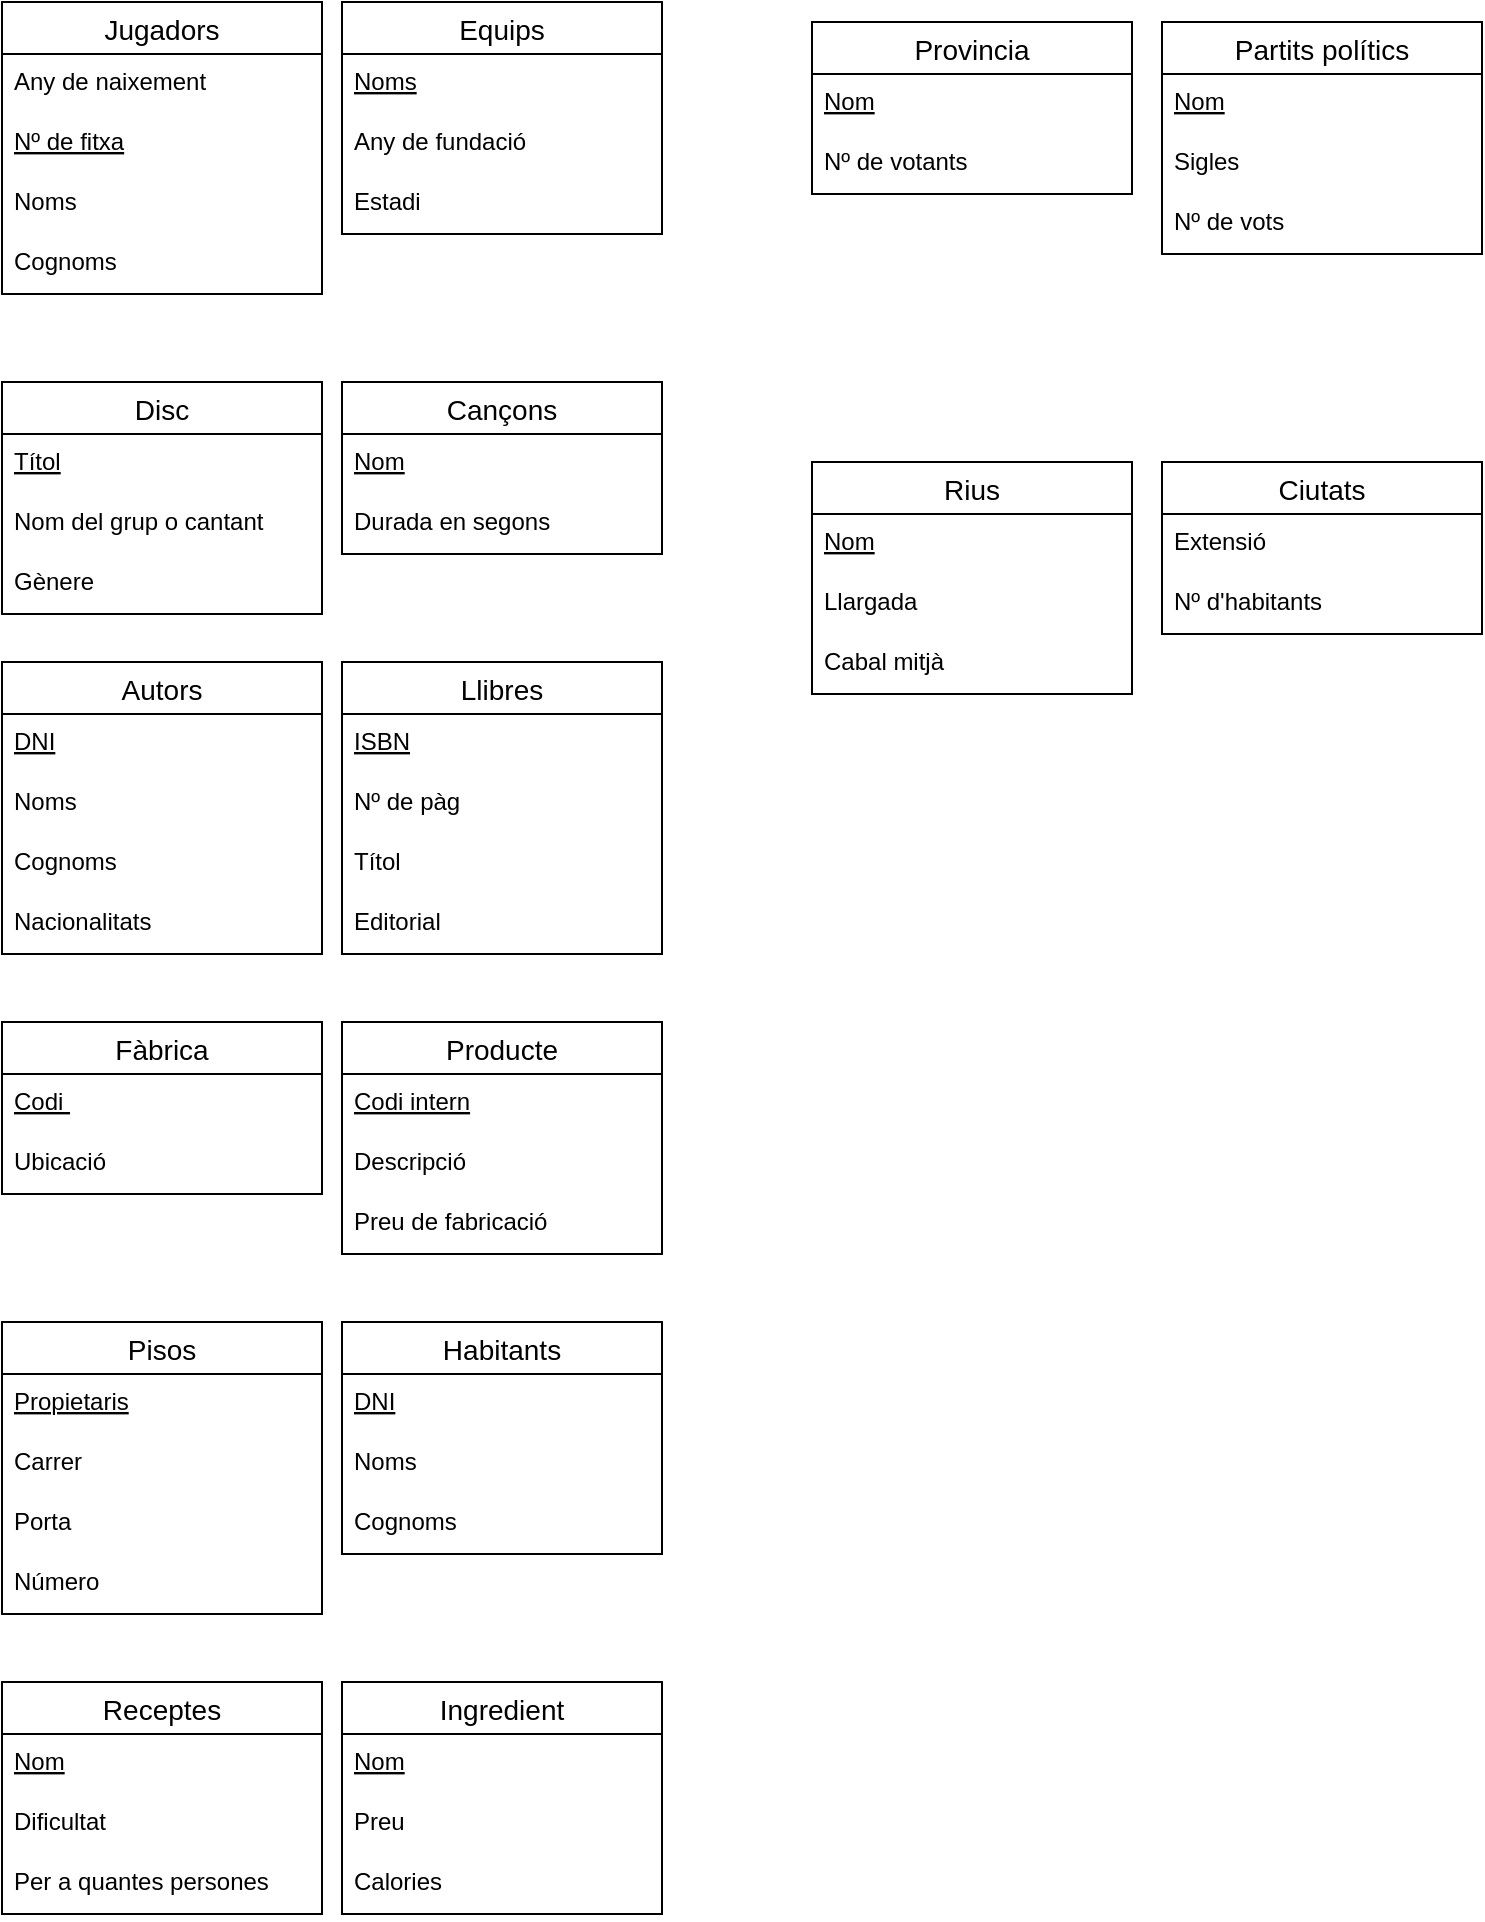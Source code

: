 <mxfile version="13.7.7" type="github">
  <diagram id="R2lEEEUBdFMjLlhIrx00" name="Page-1">
    <mxGraphModel dx="540" dy="571" grid="1" gridSize="10" guides="1" tooltips="1" connect="1" arrows="1" fold="1" page="1" pageScale="1" pageWidth="850" pageHeight="1100" math="0" shadow="0" extFonts="Permanent Marker^https://fonts.googleapis.com/css?family=Permanent+Marker">
      <root>
        <mxCell id="0" />
        <mxCell id="1" parent="0" />
        <mxCell id="PDzHWWyBq2x5YCX1GGAw-12" value="Jugadors" style="swimlane;fontStyle=0;childLayout=stackLayout;horizontal=1;startSize=26;horizontalStack=0;resizeParent=1;resizeParentMax=0;resizeLast=0;collapsible=1;marginBottom=0;align=center;fontSize=14;" vertex="1" parent="1">
          <mxGeometry x="20" y="10" width="160" height="146" as="geometry" />
        </mxCell>
        <mxCell id="PDzHWWyBq2x5YCX1GGAw-13" value="Any de naixement" style="text;strokeColor=none;fillColor=none;spacingLeft=4;spacingRight=4;overflow=hidden;rotatable=0;points=[[0,0.5],[1,0.5]];portConstraint=eastwest;fontSize=12;" vertex="1" parent="PDzHWWyBq2x5YCX1GGAw-12">
          <mxGeometry y="26" width="160" height="30" as="geometry" />
        </mxCell>
        <mxCell id="PDzHWWyBq2x5YCX1GGAw-14" value="Nº de fitxa" style="text;strokeColor=none;fillColor=none;spacingLeft=4;spacingRight=4;overflow=hidden;rotatable=0;points=[[0,0.5],[1,0.5]];portConstraint=eastwest;fontSize=12;fontStyle=4" vertex="1" parent="PDzHWWyBq2x5YCX1GGAw-12">
          <mxGeometry y="56" width="160" height="30" as="geometry" />
        </mxCell>
        <mxCell id="PDzHWWyBq2x5YCX1GGAw-15" value="Noms" style="text;strokeColor=none;fillColor=none;spacingLeft=4;spacingRight=4;overflow=hidden;rotatable=0;points=[[0,0.5],[1,0.5]];portConstraint=eastwest;fontSize=12;" vertex="1" parent="PDzHWWyBq2x5YCX1GGAw-12">
          <mxGeometry y="86" width="160" height="30" as="geometry" />
        </mxCell>
        <mxCell id="PDzHWWyBq2x5YCX1GGAw-16" value="Cognoms" style="text;strokeColor=none;fillColor=none;spacingLeft=4;spacingRight=4;overflow=hidden;rotatable=0;points=[[0,0.5],[1,0.5]];portConstraint=eastwest;fontSize=12;" vertex="1" parent="PDzHWWyBq2x5YCX1GGAw-12">
          <mxGeometry y="116" width="160" height="30" as="geometry" />
        </mxCell>
        <mxCell id="PDzHWWyBq2x5YCX1GGAw-17" value="Equips" style="swimlane;fontStyle=0;childLayout=stackLayout;horizontal=1;startSize=26;horizontalStack=0;resizeParent=1;resizeParentMax=0;resizeLast=0;collapsible=1;marginBottom=0;align=center;fontSize=14;" vertex="1" parent="1">
          <mxGeometry x="190" y="10" width="160" height="116" as="geometry" />
        </mxCell>
        <mxCell id="PDzHWWyBq2x5YCX1GGAw-18" value="Noms" style="text;strokeColor=none;fillColor=none;spacingLeft=4;spacingRight=4;overflow=hidden;rotatable=0;points=[[0,0.5],[1,0.5]];portConstraint=eastwest;fontSize=12;fontStyle=4" vertex="1" parent="PDzHWWyBq2x5YCX1GGAw-17">
          <mxGeometry y="26" width="160" height="30" as="geometry" />
        </mxCell>
        <mxCell id="PDzHWWyBq2x5YCX1GGAw-19" value="Any de fundació" style="text;strokeColor=none;fillColor=none;spacingLeft=4;spacingRight=4;overflow=hidden;rotatable=0;points=[[0,0.5],[1,0.5]];portConstraint=eastwest;fontSize=12;" vertex="1" parent="PDzHWWyBq2x5YCX1GGAw-17">
          <mxGeometry y="56" width="160" height="30" as="geometry" />
        </mxCell>
        <mxCell id="PDzHWWyBq2x5YCX1GGAw-20" value="Estadi" style="text;strokeColor=none;fillColor=none;spacingLeft=4;spacingRight=4;overflow=hidden;rotatable=0;points=[[0,0.5],[1,0.5]];portConstraint=eastwest;fontSize=12;" vertex="1" parent="PDzHWWyBq2x5YCX1GGAw-17">
          <mxGeometry y="86" width="160" height="30" as="geometry" />
        </mxCell>
        <mxCell id="PDzHWWyBq2x5YCX1GGAw-21" value="Disc" style="swimlane;fontStyle=0;childLayout=stackLayout;horizontal=1;startSize=26;horizontalStack=0;resizeParent=1;resizeParentMax=0;resizeLast=0;collapsible=1;marginBottom=0;align=center;fontSize=14;" vertex="1" parent="1">
          <mxGeometry x="20" y="200" width="160" height="116" as="geometry" />
        </mxCell>
        <mxCell id="PDzHWWyBq2x5YCX1GGAw-22" value="Títol" style="text;strokeColor=none;fillColor=none;spacingLeft=4;spacingRight=4;overflow=hidden;rotatable=0;points=[[0,0.5],[1,0.5]];portConstraint=eastwest;fontSize=12;fontStyle=4" vertex="1" parent="PDzHWWyBq2x5YCX1GGAw-21">
          <mxGeometry y="26" width="160" height="30" as="geometry" />
        </mxCell>
        <mxCell id="PDzHWWyBq2x5YCX1GGAw-23" value="Nom del grup o cantant" style="text;strokeColor=none;fillColor=none;spacingLeft=4;spacingRight=4;overflow=hidden;rotatable=0;points=[[0,0.5],[1,0.5]];portConstraint=eastwest;fontSize=12;" vertex="1" parent="PDzHWWyBq2x5YCX1GGAw-21">
          <mxGeometry y="56" width="160" height="30" as="geometry" />
        </mxCell>
        <mxCell id="PDzHWWyBq2x5YCX1GGAw-24" value="Gènere" style="text;strokeColor=none;fillColor=none;spacingLeft=4;spacingRight=4;overflow=hidden;rotatable=0;points=[[0,0.5],[1,0.5]];portConstraint=eastwest;fontSize=12;" vertex="1" parent="PDzHWWyBq2x5YCX1GGAw-21">
          <mxGeometry y="86" width="160" height="30" as="geometry" />
        </mxCell>
        <mxCell id="PDzHWWyBq2x5YCX1GGAw-25" value="Cançons" style="swimlane;fontStyle=0;childLayout=stackLayout;horizontal=1;startSize=26;horizontalStack=0;resizeParent=1;resizeParentMax=0;resizeLast=0;collapsible=1;marginBottom=0;align=center;fontSize=14;" vertex="1" parent="1">
          <mxGeometry x="190" y="200" width="160" height="86" as="geometry" />
        </mxCell>
        <mxCell id="PDzHWWyBq2x5YCX1GGAw-26" value="Nom" style="text;strokeColor=none;fillColor=none;spacingLeft=4;spacingRight=4;overflow=hidden;rotatable=0;points=[[0,0.5],[1,0.5]];portConstraint=eastwest;fontSize=12;fontStyle=4" vertex="1" parent="PDzHWWyBq2x5YCX1GGAw-25">
          <mxGeometry y="26" width="160" height="30" as="geometry" />
        </mxCell>
        <mxCell id="PDzHWWyBq2x5YCX1GGAw-27" value="Durada en segons" style="text;strokeColor=none;fillColor=none;spacingLeft=4;spacingRight=4;overflow=hidden;rotatable=0;points=[[0,0.5],[1,0.5]];portConstraint=eastwest;fontSize=12;" vertex="1" parent="PDzHWWyBq2x5YCX1GGAw-25">
          <mxGeometry y="56" width="160" height="30" as="geometry" />
        </mxCell>
        <mxCell id="PDzHWWyBq2x5YCX1GGAw-1" value="Autors" style="swimlane;fontStyle=0;childLayout=stackLayout;horizontal=1;startSize=26;horizontalStack=0;resizeParent=1;resizeParentMax=0;resizeLast=0;collapsible=1;marginBottom=0;align=center;fontSize=14;" vertex="1" parent="1">
          <mxGeometry x="20" y="340" width="160" height="146" as="geometry" />
        </mxCell>
        <mxCell id="PDzHWWyBq2x5YCX1GGAw-2" value="DNI" style="text;strokeColor=none;fillColor=none;spacingLeft=4;spacingRight=4;overflow=hidden;rotatable=0;points=[[0,0.5],[1,0.5]];portConstraint=eastwest;fontSize=12;fontStyle=4" vertex="1" parent="PDzHWWyBq2x5YCX1GGAw-1">
          <mxGeometry y="26" width="160" height="30" as="geometry" />
        </mxCell>
        <mxCell id="PDzHWWyBq2x5YCX1GGAw-6" value="Noms" style="text;strokeColor=none;fillColor=none;spacingLeft=4;spacingRight=4;overflow=hidden;rotatable=0;points=[[0,0.5],[1,0.5]];portConstraint=eastwest;fontSize=12;" vertex="1" parent="PDzHWWyBq2x5YCX1GGAw-1">
          <mxGeometry y="56" width="160" height="30" as="geometry" />
        </mxCell>
        <mxCell id="PDzHWWyBq2x5YCX1GGAw-5" value="Cognoms" style="text;strokeColor=none;fillColor=none;spacingLeft=4;spacingRight=4;overflow=hidden;rotatable=0;points=[[0,0.5],[1,0.5]];portConstraint=eastwest;fontSize=12;" vertex="1" parent="PDzHWWyBq2x5YCX1GGAw-1">
          <mxGeometry y="86" width="160" height="30" as="geometry" />
        </mxCell>
        <mxCell id="PDzHWWyBq2x5YCX1GGAw-4" value="Nacionalitats" style="text;strokeColor=none;fillColor=none;spacingLeft=4;spacingRight=4;overflow=hidden;rotatable=0;points=[[0,0.5],[1,0.5]];portConstraint=eastwest;fontSize=12;" vertex="1" parent="PDzHWWyBq2x5YCX1GGAw-1">
          <mxGeometry y="116" width="160" height="30" as="geometry" />
        </mxCell>
        <mxCell id="PDzHWWyBq2x5YCX1GGAw-7" value="Llibres" style="swimlane;fontStyle=0;childLayout=stackLayout;horizontal=1;startSize=26;horizontalStack=0;resizeParent=1;resizeParentMax=0;resizeLast=0;collapsible=1;marginBottom=0;align=center;fontSize=14;" vertex="1" parent="1">
          <mxGeometry x="190" y="340" width="160" height="146" as="geometry" />
        </mxCell>
        <mxCell id="PDzHWWyBq2x5YCX1GGAw-8" value="ISBN" style="text;strokeColor=none;fillColor=none;spacingLeft=4;spacingRight=4;overflow=hidden;rotatable=0;points=[[0,0.5],[1,0.5]];portConstraint=eastwest;fontSize=12;fontStyle=4" vertex="1" parent="PDzHWWyBq2x5YCX1GGAw-7">
          <mxGeometry y="26" width="160" height="30" as="geometry" />
        </mxCell>
        <mxCell id="PDzHWWyBq2x5YCX1GGAw-9" value="Nº de pàg" style="text;strokeColor=none;fillColor=none;spacingLeft=4;spacingRight=4;overflow=hidden;rotatable=0;points=[[0,0.5],[1,0.5]];portConstraint=eastwest;fontSize=12;" vertex="1" parent="PDzHWWyBq2x5YCX1GGAw-7">
          <mxGeometry y="56" width="160" height="30" as="geometry" />
        </mxCell>
        <mxCell id="PDzHWWyBq2x5YCX1GGAw-10" value="Títol&#xa;" style="text;strokeColor=none;fillColor=none;spacingLeft=4;spacingRight=4;overflow=hidden;rotatable=0;points=[[0,0.5],[1,0.5]];portConstraint=eastwest;fontSize=12;" vertex="1" parent="PDzHWWyBq2x5YCX1GGAw-7">
          <mxGeometry y="86" width="160" height="30" as="geometry" />
        </mxCell>
        <mxCell id="PDzHWWyBq2x5YCX1GGAw-11" value="Editorial" style="text;strokeColor=none;fillColor=none;spacingLeft=4;spacingRight=4;overflow=hidden;rotatable=0;points=[[0,0.5],[1,0.5]];portConstraint=eastwest;fontSize=12;" vertex="1" parent="PDzHWWyBq2x5YCX1GGAw-7">
          <mxGeometry y="116" width="160" height="30" as="geometry" />
        </mxCell>
        <mxCell id="PDzHWWyBq2x5YCX1GGAw-29" value="Fàbrica" style="swimlane;fontStyle=0;childLayout=stackLayout;horizontal=1;startSize=26;horizontalStack=0;resizeParent=1;resizeParentMax=0;resizeLast=0;collapsible=1;marginBottom=0;align=center;fontSize=14;" vertex="1" parent="1">
          <mxGeometry x="20" y="520" width="160" height="86" as="geometry" />
        </mxCell>
        <mxCell id="PDzHWWyBq2x5YCX1GGAw-31" value="Codi " style="text;strokeColor=none;fillColor=none;spacingLeft=4;spacingRight=4;overflow=hidden;rotatable=0;points=[[0,0.5],[1,0.5]];portConstraint=eastwest;fontSize=12;fontStyle=4" vertex="1" parent="PDzHWWyBq2x5YCX1GGAw-29">
          <mxGeometry y="26" width="160" height="30" as="geometry" />
        </mxCell>
        <mxCell id="PDzHWWyBq2x5YCX1GGAw-32" value="Ubicació" style="text;strokeColor=none;fillColor=none;spacingLeft=4;spacingRight=4;overflow=hidden;rotatable=0;points=[[0,0.5],[1,0.5]];portConstraint=eastwest;fontSize=12;" vertex="1" parent="PDzHWWyBq2x5YCX1GGAw-29">
          <mxGeometry y="56" width="160" height="30" as="geometry" />
        </mxCell>
        <mxCell id="PDzHWWyBq2x5YCX1GGAw-33" value="Producte" style="swimlane;fontStyle=0;childLayout=stackLayout;horizontal=1;startSize=26;horizontalStack=0;resizeParent=1;resizeParentMax=0;resizeLast=0;collapsible=1;marginBottom=0;align=center;fontSize=14;" vertex="1" parent="1">
          <mxGeometry x="190" y="520" width="160" height="116" as="geometry" />
        </mxCell>
        <mxCell id="PDzHWWyBq2x5YCX1GGAw-34" value="Codi intern" style="text;strokeColor=none;fillColor=none;spacingLeft=4;spacingRight=4;overflow=hidden;rotatable=0;points=[[0,0.5],[1,0.5]];portConstraint=eastwest;fontSize=12;fontStyle=4" vertex="1" parent="PDzHWWyBq2x5YCX1GGAw-33">
          <mxGeometry y="26" width="160" height="30" as="geometry" />
        </mxCell>
        <mxCell id="PDzHWWyBq2x5YCX1GGAw-35" value="Descripció" style="text;strokeColor=none;fillColor=none;spacingLeft=4;spacingRight=4;overflow=hidden;rotatable=0;points=[[0,0.5],[1,0.5]];portConstraint=eastwest;fontSize=12;" vertex="1" parent="PDzHWWyBq2x5YCX1GGAw-33">
          <mxGeometry y="56" width="160" height="30" as="geometry" />
        </mxCell>
        <mxCell id="PDzHWWyBq2x5YCX1GGAw-36" value="Preu de fabricació" style="text;strokeColor=none;fillColor=none;spacingLeft=4;spacingRight=4;overflow=hidden;rotatable=0;points=[[0,0.5],[1,0.5]];portConstraint=eastwest;fontSize=12;" vertex="1" parent="PDzHWWyBq2x5YCX1GGAw-33">
          <mxGeometry y="86" width="160" height="30" as="geometry" />
        </mxCell>
        <mxCell id="PDzHWWyBq2x5YCX1GGAw-56" value="Provincia" style="swimlane;fontStyle=0;childLayout=stackLayout;horizontal=1;startSize=26;horizontalStack=0;resizeParent=1;resizeParentMax=0;resizeLast=0;collapsible=1;marginBottom=0;align=center;fontSize=14;" vertex="1" parent="1">
          <mxGeometry x="425" y="20" width="160" height="86" as="geometry" />
        </mxCell>
        <mxCell id="PDzHWWyBq2x5YCX1GGAw-57" value="Nom" style="text;strokeColor=none;fillColor=none;spacingLeft=4;spacingRight=4;overflow=hidden;rotatable=0;points=[[0,0.5],[1,0.5]];portConstraint=eastwest;fontSize=12;fontStyle=4" vertex="1" parent="PDzHWWyBq2x5YCX1GGAw-56">
          <mxGeometry y="26" width="160" height="30" as="geometry" />
        </mxCell>
        <mxCell id="PDzHWWyBq2x5YCX1GGAw-58" value="Nº de votants" style="text;strokeColor=none;fillColor=none;spacingLeft=4;spacingRight=4;overflow=hidden;rotatable=0;points=[[0,0.5],[1,0.5]];portConstraint=eastwest;fontSize=12;" vertex="1" parent="PDzHWWyBq2x5YCX1GGAw-56">
          <mxGeometry y="56" width="160" height="30" as="geometry" />
        </mxCell>
        <mxCell id="PDzHWWyBq2x5YCX1GGAw-37" value="Pisos" style="swimlane;fontStyle=0;childLayout=stackLayout;horizontal=1;startSize=26;horizontalStack=0;resizeParent=1;resizeParentMax=0;resizeLast=0;collapsible=1;marginBottom=0;align=center;fontSize=14;" vertex="1" parent="1">
          <mxGeometry x="20" y="670" width="160" height="146" as="geometry" />
        </mxCell>
        <mxCell id="PDzHWWyBq2x5YCX1GGAw-38" value="Propietaris" style="text;strokeColor=none;fillColor=none;spacingLeft=4;spacingRight=4;overflow=hidden;rotatable=0;points=[[0,0.5],[1,0.5]];portConstraint=eastwest;fontSize=12;fontStyle=4" vertex="1" parent="PDzHWWyBq2x5YCX1GGAw-37">
          <mxGeometry y="26" width="160" height="30" as="geometry" />
        </mxCell>
        <mxCell id="PDzHWWyBq2x5YCX1GGAw-39" value="Carrer" style="text;strokeColor=none;fillColor=none;spacingLeft=4;spacingRight=4;overflow=hidden;rotatable=0;points=[[0,0.5],[1,0.5]];portConstraint=eastwest;fontSize=12;" vertex="1" parent="PDzHWWyBq2x5YCX1GGAw-37">
          <mxGeometry y="56" width="160" height="30" as="geometry" />
        </mxCell>
        <mxCell id="PDzHWWyBq2x5YCX1GGAw-53" value="Porta" style="text;strokeColor=none;fillColor=none;spacingLeft=4;spacingRight=4;overflow=hidden;rotatable=0;points=[[0,0.5],[1,0.5]];portConstraint=eastwest;fontSize=12;" vertex="1" parent="PDzHWWyBq2x5YCX1GGAw-37">
          <mxGeometry y="86" width="160" height="30" as="geometry" />
        </mxCell>
        <mxCell id="PDzHWWyBq2x5YCX1GGAw-40" value="Número" style="text;strokeColor=none;fillColor=none;spacingLeft=4;spacingRight=4;overflow=hidden;rotatable=0;points=[[0,0.5],[1,0.5]];portConstraint=eastwest;fontSize=12;" vertex="1" parent="PDzHWWyBq2x5YCX1GGAw-37">
          <mxGeometry y="116" width="160" height="30" as="geometry" />
        </mxCell>
        <mxCell id="PDzHWWyBq2x5YCX1GGAw-41" value="Habitants" style="swimlane;fontStyle=0;childLayout=stackLayout;horizontal=1;startSize=26;horizontalStack=0;resizeParent=1;resizeParentMax=0;resizeLast=0;collapsible=1;marginBottom=0;align=center;fontSize=14;" vertex="1" parent="1">
          <mxGeometry x="190" y="670" width="160" height="116" as="geometry" />
        </mxCell>
        <mxCell id="PDzHWWyBq2x5YCX1GGAw-42" value="DNI" style="text;strokeColor=none;fillColor=none;spacingLeft=4;spacingRight=4;overflow=hidden;rotatable=0;points=[[0,0.5],[1,0.5]];portConstraint=eastwest;fontSize=12;fontStyle=4" vertex="1" parent="PDzHWWyBq2x5YCX1GGAw-41">
          <mxGeometry y="26" width="160" height="30" as="geometry" />
        </mxCell>
        <mxCell id="PDzHWWyBq2x5YCX1GGAw-43" value="Noms" style="text;strokeColor=none;fillColor=none;spacingLeft=4;spacingRight=4;overflow=hidden;rotatable=0;points=[[0,0.5],[1,0.5]];portConstraint=eastwest;fontSize=12;" vertex="1" parent="PDzHWWyBq2x5YCX1GGAw-41">
          <mxGeometry y="56" width="160" height="30" as="geometry" />
        </mxCell>
        <mxCell id="PDzHWWyBq2x5YCX1GGAw-44" value="Cognoms" style="text;strokeColor=none;fillColor=none;spacingLeft=4;spacingRight=4;overflow=hidden;rotatable=0;points=[[0,0.5],[1,0.5]];portConstraint=eastwest;fontSize=12;" vertex="1" parent="PDzHWWyBq2x5YCX1GGAw-41">
          <mxGeometry y="86" width="160" height="30" as="geometry" />
        </mxCell>
        <mxCell id="PDzHWWyBq2x5YCX1GGAw-77" value="Rius" style="swimlane;fontStyle=0;childLayout=stackLayout;horizontal=1;startSize=26;horizontalStack=0;resizeParent=1;resizeParentMax=0;resizeLast=0;collapsible=1;marginBottom=0;align=center;fontSize=14;" vertex="1" parent="1">
          <mxGeometry x="425" y="240" width="160" height="116" as="geometry" />
        </mxCell>
        <mxCell id="PDzHWWyBq2x5YCX1GGAw-78" value="Nom" style="text;strokeColor=none;fillColor=none;spacingLeft=4;spacingRight=4;overflow=hidden;rotatable=0;points=[[0,0.5],[1,0.5]];portConstraint=eastwest;fontSize=12;fontStyle=4" vertex="1" parent="PDzHWWyBq2x5YCX1GGAw-77">
          <mxGeometry y="26" width="160" height="30" as="geometry" />
        </mxCell>
        <mxCell id="PDzHWWyBq2x5YCX1GGAw-79" value="Llargada" style="text;strokeColor=none;fillColor=none;spacingLeft=4;spacingRight=4;overflow=hidden;rotatable=0;points=[[0,0.5],[1,0.5]];portConstraint=eastwest;fontSize=12;" vertex="1" parent="PDzHWWyBq2x5YCX1GGAw-77">
          <mxGeometry y="56" width="160" height="30" as="geometry" />
        </mxCell>
        <mxCell id="PDzHWWyBq2x5YCX1GGAw-80" value="Cabal mitjà" style="text;strokeColor=none;fillColor=none;spacingLeft=4;spacingRight=4;overflow=hidden;rotatable=0;points=[[0,0.5],[1,0.5]];portConstraint=eastwest;fontSize=12;" vertex="1" parent="PDzHWWyBq2x5YCX1GGAw-77">
          <mxGeometry y="86" width="160" height="30" as="geometry" />
        </mxCell>
        <mxCell id="PDzHWWyBq2x5YCX1GGAw-45" value="Receptes" style="swimlane;fontStyle=0;childLayout=stackLayout;horizontal=1;startSize=26;horizontalStack=0;resizeParent=1;resizeParentMax=0;resizeLast=0;collapsible=1;marginBottom=0;align=center;fontSize=14;" vertex="1" parent="1">
          <mxGeometry x="20" y="850" width="160" height="116" as="geometry" />
        </mxCell>
        <mxCell id="PDzHWWyBq2x5YCX1GGAw-46" value="Nom" style="text;strokeColor=none;fillColor=none;spacingLeft=4;spacingRight=4;overflow=hidden;rotatable=0;points=[[0,0.5],[1,0.5]];portConstraint=eastwest;fontSize=12;fontStyle=4" vertex="1" parent="PDzHWWyBq2x5YCX1GGAw-45">
          <mxGeometry y="26" width="160" height="30" as="geometry" />
        </mxCell>
        <mxCell id="PDzHWWyBq2x5YCX1GGAw-47" value="Dificultat" style="text;strokeColor=none;fillColor=none;spacingLeft=4;spacingRight=4;overflow=hidden;rotatable=0;points=[[0,0.5],[1,0.5]];portConstraint=eastwest;fontSize=12;" vertex="1" parent="PDzHWWyBq2x5YCX1GGAw-45">
          <mxGeometry y="56" width="160" height="30" as="geometry" />
        </mxCell>
        <mxCell id="PDzHWWyBq2x5YCX1GGAw-48" value="Per a quantes persones" style="text;strokeColor=none;fillColor=none;spacingLeft=4;spacingRight=4;overflow=hidden;rotatable=0;points=[[0,0.5],[1,0.5]];portConstraint=eastwest;fontSize=12;" vertex="1" parent="PDzHWWyBq2x5YCX1GGAw-45">
          <mxGeometry y="86" width="160" height="30" as="geometry" />
        </mxCell>
        <mxCell id="PDzHWWyBq2x5YCX1GGAw-49" value="Ingredient" style="swimlane;fontStyle=0;childLayout=stackLayout;horizontal=1;startSize=26;horizontalStack=0;resizeParent=1;resizeParentMax=0;resizeLast=0;collapsible=1;marginBottom=0;align=center;fontSize=14;" vertex="1" parent="1">
          <mxGeometry x="190" y="850" width="160" height="116" as="geometry" />
        </mxCell>
        <mxCell id="PDzHWWyBq2x5YCX1GGAw-50" value="Nom" style="text;strokeColor=none;fillColor=none;spacingLeft=4;spacingRight=4;overflow=hidden;rotatable=0;points=[[0,0.5],[1,0.5]];portConstraint=eastwest;fontSize=12;fontStyle=4" vertex="1" parent="PDzHWWyBq2x5YCX1GGAw-49">
          <mxGeometry y="26" width="160" height="30" as="geometry" />
        </mxCell>
        <mxCell id="PDzHWWyBq2x5YCX1GGAw-51" value="Preu" style="text;strokeColor=none;fillColor=none;spacingLeft=4;spacingRight=4;overflow=hidden;rotatable=0;points=[[0,0.5],[1,0.5]];portConstraint=eastwest;fontSize=12;" vertex="1" parent="PDzHWWyBq2x5YCX1GGAw-49">
          <mxGeometry y="56" width="160" height="30" as="geometry" />
        </mxCell>
        <mxCell id="PDzHWWyBq2x5YCX1GGAw-52" value="Calories" style="text;strokeColor=none;fillColor=none;spacingLeft=4;spacingRight=4;overflow=hidden;rotatable=0;points=[[0,0.5],[1,0.5]];portConstraint=eastwest;fontSize=12;" vertex="1" parent="PDzHWWyBq2x5YCX1GGAw-49">
          <mxGeometry y="86" width="160" height="30" as="geometry" />
        </mxCell>
        <mxCell id="PDzHWWyBq2x5YCX1GGAw-60" value="Partits polítics" style="swimlane;fontStyle=0;childLayout=stackLayout;horizontal=1;startSize=26;horizontalStack=0;resizeParent=1;resizeParentMax=0;resizeLast=0;collapsible=1;marginBottom=0;align=center;fontSize=14;" vertex="1" parent="1">
          <mxGeometry x="600" y="20" width="160" height="116" as="geometry" />
        </mxCell>
        <mxCell id="PDzHWWyBq2x5YCX1GGAw-61" value="Nom" style="text;strokeColor=none;fillColor=none;spacingLeft=4;spacingRight=4;overflow=hidden;rotatable=0;points=[[0,0.5],[1,0.5]];portConstraint=eastwest;fontSize=12;fontStyle=4" vertex="1" parent="PDzHWWyBq2x5YCX1GGAw-60">
          <mxGeometry y="26" width="160" height="30" as="geometry" />
        </mxCell>
        <mxCell id="PDzHWWyBq2x5YCX1GGAw-62" value="Sigles" style="text;strokeColor=none;fillColor=none;spacingLeft=4;spacingRight=4;overflow=hidden;rotatable=0;points=[[0,0.5],[1,0.5]];portConstraint=eastwest;fontSize=12;" vertex="1" parent="PDzHWWyBq2x5YCX1GGAw-60">
          <mxGeometry y="56" width="160" height="30" as="geometry" />
        </mxCell>
        <mxCell id="PDzHWWyBq2x5YCX1GGAw-63" value="Nº de vots" style="text;strokeColor=none;fillColor=none;spacingLeft=4;spacingRight=4;overflow=hidden;rotatable=0;points=[[0,0.5],[1,0.5]];portConstraint=eastwest;fontSize=12;" vertex="1" parent="PDzHWWyBq2x5YCX1GGAw-60">
          <mxGeometry y="86" width="160" height="30" as="geometry" />
        </mxCell>
        <mxCell id="PDzHWWyBq2x5YCX1GGAw-81" value="Ciutats" style="swimlane;fontStyle=0;childLayout=stackLayout;horizontal=1;startSize=26;horizontalStack=0;resizeParent=1;resizeParentMax=0;resizeLast=0;collapsible=1;marginBottom=0;align=center;fontSize=14;" vertex="1" parent="1">
          <mxGeometry x="600" y="240" width="160" height="86" as="geometry" />
        </mxCell>
        <mxCell id="PDzHWWyBq2x5YCX1GGAw-82" value="Extensió" style="text;strokeColor=none;fillColor=none;spacingLeft=4;spacingRight=4;overflow=hidden;rotatable=0;points=[[0,0.5],[1,0.5]];portConstraint=eastwest;fontSize=12;" vertex="1" parent="PDzHWWyBq2x5YCX1GGAw-81">
          <mxGeometry y="26" width="160" height="30" as="geometry" />
        </mxCell>
        <mxCell id="PDzHWWyBq2x5YCX1GGAw-83" value="Nº d&#39;habitants" style="text;strokeColor=none;fillColor=none;spacingLeft=4;spacingRight=4;overflow=hidden;rotatable=0;points=[[0,0.5],[1,0.5]];portConstraint=eastwest;fontSize=12;" vertex="1" parent="PDzHWWyBq2x5YCX1GGAw-81">
          <mxGeometry y="56" width="160" height="30" as="geometry" />
        </mxCell>
      </root>
    </mxGraphModel>
  </diagram>
</mxfile>
